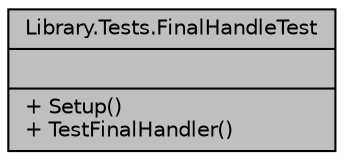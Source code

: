 digraph "Library.Tests.FinalHandleTest"
{
 // INTERACTIVE_SVG=YES
 // LATEX_PDF_SIZE
  edge [fontname="Helvetica",fontsize="10",labelfontname="Helvetica",labelfontsize="10"];
  node [fontname="Helvetica",fontsize="10",shape=record];
  Node1 [label="{Library.Tests.FinalHandleTest\n||+ Setup()\l+ TestFinalHandler()\l}",height=0.2,width=0.4,color="black", fillcolor="grey75", style="filled", fontcolor="black",tooltip=" "];
}
